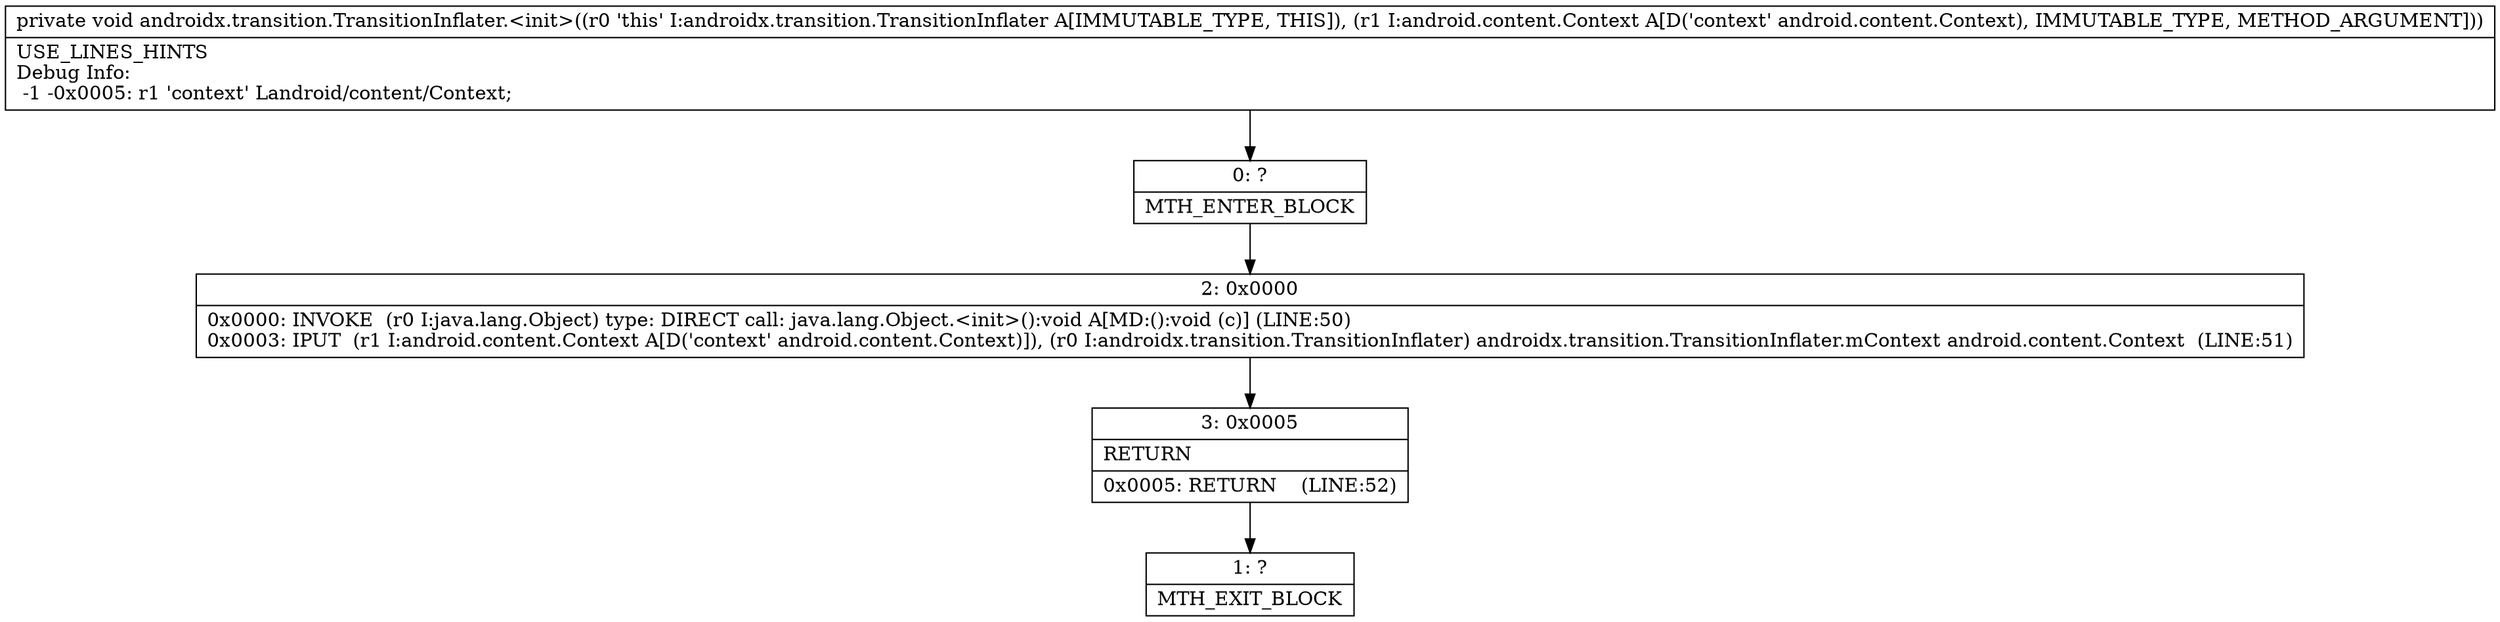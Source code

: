digraph "CFG forandroidx.transition.TransitionInflater.\<init\>(Landroid\/content\/Context;)V" {
Node_0 [shape=record,label="{0\:\ ?|MTH_ENTER_BLOCK\l}"];
Node_2 [shape=record,label="{2\:\ 0x0000|0x0000: INVOKE  (r0 I:java.lang.Object) type: DIRECT call: java.lang.Object.\<init\>():void A[MD:():void (c)] (LINE:50)\l0x0003: IPUT  (r1 I:android.content.Context A[D('context' android.content.Context)]), (r0 I:androidx.transition.TransitionInflater) androidx.transition.TransitionInflater.mContext android.content.Context  (LINE:51)\l}"];
Node_3 [shape=record,label="{3\:\ 0x0005|RETURN\l|0x0005: RETURN    (LINE:52)\l}"];
Node_1 [shape=record,label="{1\:\ ?|MTH_EXIT_BLOCK\l}"];
MethodNode[shape=record,label="{private void androidx.transition.TransitionInflater.\<init\>((r0 'this' I:androidx.transition.TransitionInflater A[IMMUTABLE_TYPE, THIS]), (r1 I:android.content.Context A[D('context' android.content.Context), IMMUTABLE_TYPE, METHOD_ARGUMENT]))  | USE_LINES_HINTS\lDebug Info:\l  \-1 \-0x0005: r1 'context' Landroid\/content\/Context;\l}"];
MethodNode -> Node_0;Node_0 -> Node_2;
Node_2 -> Node_3;
Node_3 -> Node_1;
}

